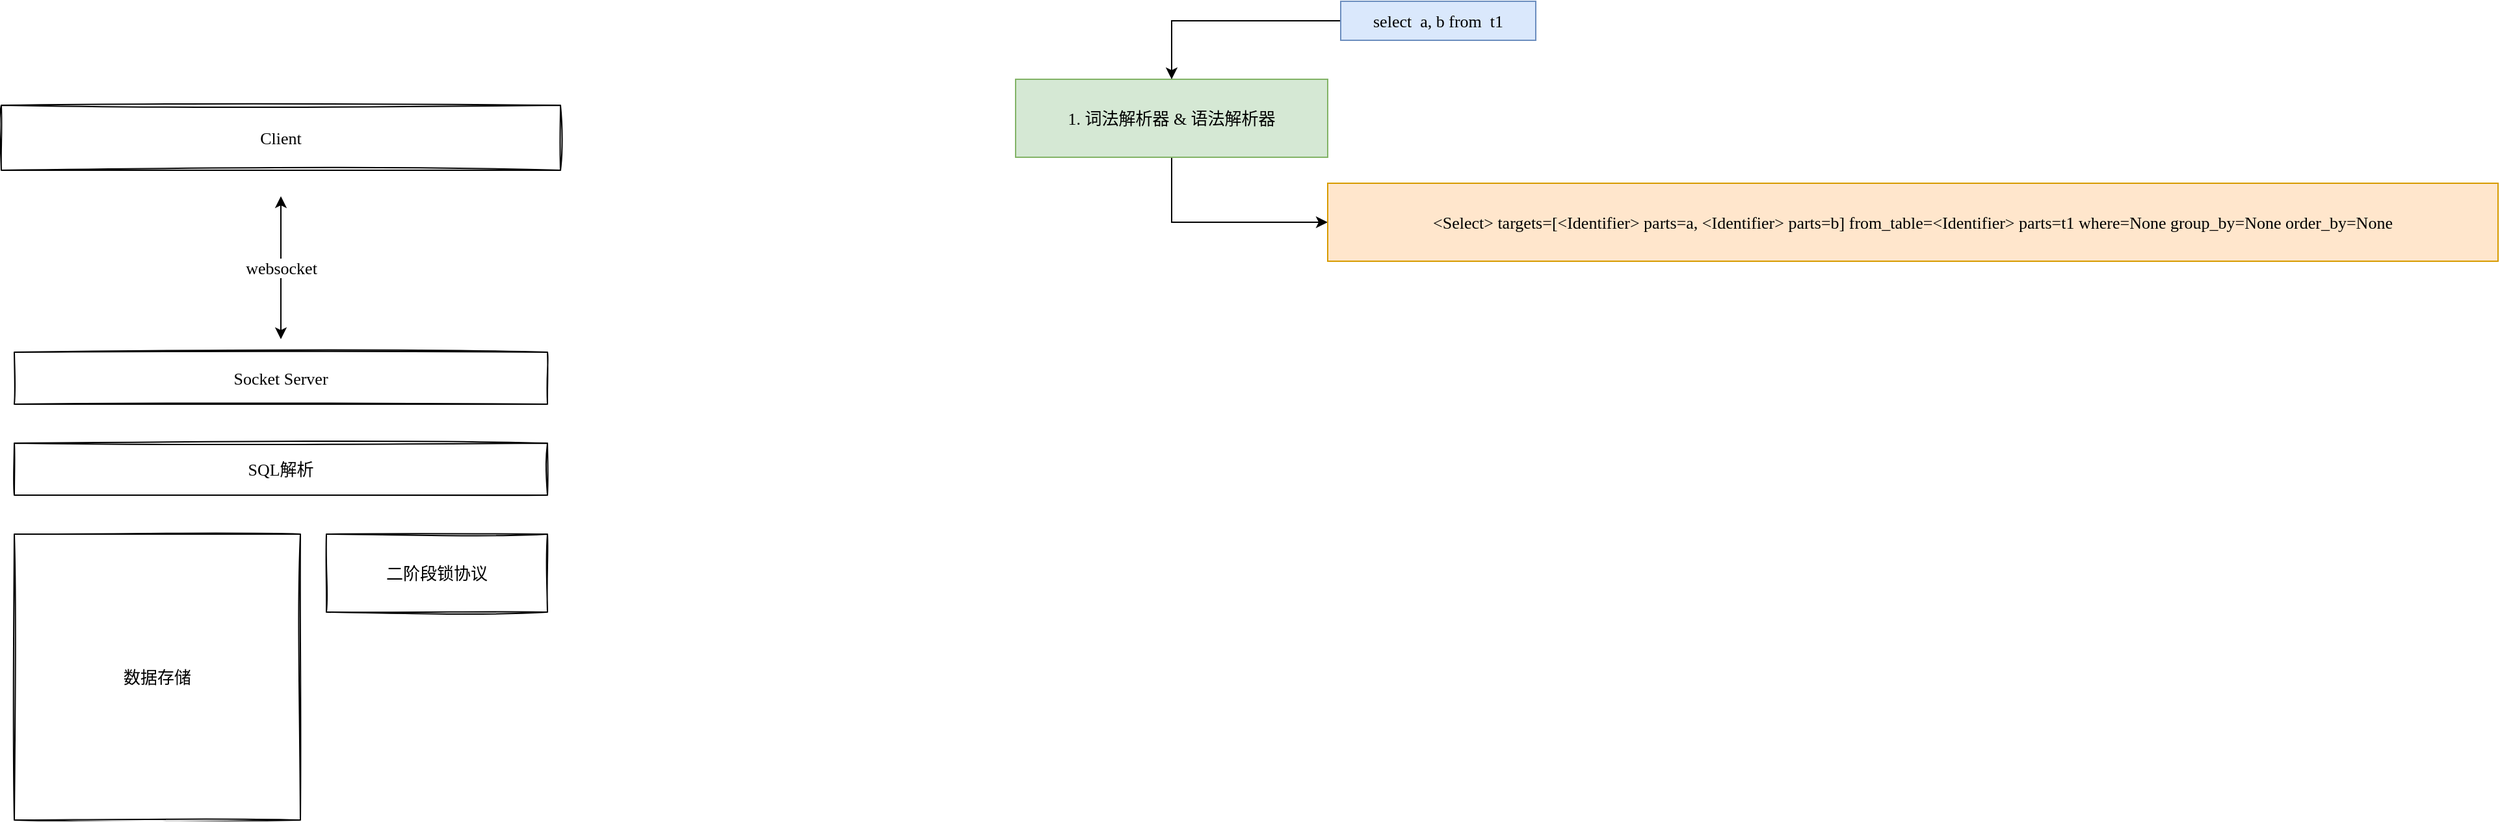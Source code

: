 <mxfile version="24.1.0" type="device" pages="5">
  <diagram id="dRjUJaQfun6qTjOaAgKx" name="数据库开发">
    <mxGraphModel dx="954" dy="1025" grid="1" gridSize="10" guides="1" tooltips="1" connect="1" arrows="1" fold="1" page="0" pageScale="1" pageWidth="827" pageHeight="1169" math="0" shadow="0">
      <root>
        <mxCell id="0" />
        <mxCell id="1" parent="0" />
        <mxCell id="H_44YT4-sEacstK39Qy5-1" value="SQL解析" style="rounded=0;whiteSpace=wrap;html=1;fillColor=none;sketch=1;fontFamily=Comic Sans MS;fontSize=13;" parent="1" vertex="1">
          <mxGeometry x="130" y="150" width="410" height="40" as="geometry" />
        </mxCell>
        <mxCell id="H_44YT4-sEacstK39Qy5-2" value="数据存储" style="rounded=0;whiteSpace=wrap;html=1;fillColor=none;sketch=1;fontFamily=Comic Sans MS;fontSize=13;" parent="1" vertex="1">
          <mxGeometry x="130" y="220" width="220" height="220" as="geometry" />
        </mxCell>
        <mxCell id="H_44YT4-sEacstK39Qy5-3" value="二阶段锁协议" style="rounded=0;whiteSpace=wrap;html=1;fillColor=none;sketch=1;fontFamily=Comic Sans MS;fontSize=13;" parent="1" vertex="1">
          <mxGeometry x="370" y="220" width="170" height="60" as="geometry" />
        </mxCell>
        <mxCell id="H_44YT4-sEacstK39Qy5-4" value="Client" style="rounded=0;whiteSpace=wrap;html=1;fillColor=none;sketch=1;fontFamily=Comic Sans MS;fontSize=13;" parent="1" vertex="1">
          <mxGeometry x="120" y="-110" width="430" height="50" as="geometry" />
        </mxCell>
        <mxCell id="H_44YT4-sEacstK39Qy5-5" value="websocket" style="endArrow=classic;startArrow=classic;html=1;rounded=0;fontFamily=Comic Sans MS;fontSize=13;" parent="1" edge="1">
          <mxGeometry width="50" height="50" relative="1" as="geometry">
            <mxPoint x="335" y="70" as="sourcePoint" />
            <mxPoint x="335" y="-40" as="targetPoint" />
          </mxGeometry>
        </mxCell>
        <mxCell id="H_44YT4-sEacstK39Qy5-6" value="Socket Server" style="rounded=0;whiteSpace=wrap;html=1;fillColor=none;sketch=1;fontFamily=Comic Sans MS;fontSize=13;" parent="1" vertex="1">
          <mxGeometry x="130" y="80" width="410" height="40" as="geometry" />
        </mxCell>
        <mxCell id="KgoowJUu9Do0PuFgUL7W-5" style="edgeStyle=orthogonalEdgeStyle;rounded=0;orthogonalLoop=1;jettySize=auto;html=1;entryX=0;entryY=0.5;entryDx=0;entryDy=0;" edge="1" parent="1" source="KgoowJUu9Do0PuFgUL7W-1" target="KgoowJUu9Do0PuFgUL7W-3">
          <mxGeometry relative="1" as="geometry" />
        </mxCell>
        <mxCell id="KgoowJUu9Do0PuFgUL7W-1" value="1. 词法解析器 &amp;amp; 语法解析器" style="rounded=0;whiteSpace=wrap;html=1;fontFamily=Comic Sans MS;fontSize=13;fillColor=#d5e8d4;strokeColor=#82b366;" vertex="1" parent="1">
          <mxGeometry x="900" y="-130" width="240" height="60" as="geometry" />
        </mxCell>
        <mxCell id="KgoowJUu9Do0PuFgUL7W-4" style="edgeStyle=orthogonalEdgeStyle;rounded=0;orthogonalLoop=1;jettySize=auto;html=1;entryX=0.5;entryY=0;entryDx=0;entryDy=0;" edge="1" parent="1" source="KgoowJUu9Do0PuFgUL7W-2" target="KgoowJUu9Do0PuFgUL7W-1">
          <mxGeometry relative="1" as="geometry" />
        </mxCell>
        <mxCell id="KgoowJUu9Do0PuFgUL7W-2" value="select&amp;nbsp; a, b from&amp;nbsp; t1" style="text;html=1;align=center;verticalAlign=middle;whiteSpace=wrap;rounded=0;fontFamily=Comic Sans MS;fontSize=13;fillColor=#dae8fc;strokeColor=#6c8ebf;" vertex="1" parent="1">
          <mxGeometry x="1150" y="-190" width="150" height="30" as="geometry" />
        </mxCell>
        <mxCell id="KgoowJUu9Do0PuFgUL7W-3" value="&amp;lt;Select&amp;gt; targets=[&amp;lt;Identifier&amp;gt; parts=a, &amp;lt;Identifier&amp;gt; parts=b] from_table=&amp;lt;Identifier&amp;gt; parts=t1 where=None group_by=None order_by=None" style="text;html=1;align=center;verticalAlign=middle;whiteSpace=wrap;rounded=0;fontFamily=Comic Sans MS;fontSize=13;fillColor=#ffe6cc;strokeColor=#d79b00;" vertex="1" parent="1">
          <mxGeometry x="1140" y="-50" width="900" height="60" as="geometry" />
        </mxCell>
      </root>
    </mxGraphModel>
  </diagram>
  <diagram id="KUDCgvloVUbGzgw-fhPB" name="SQL 引擎">
    <mxGraphModel dx="1434" dy="854" grid="1" gridSize="10" guides="1" tooltips="1" connect="1" arrows="1" fold="1" page="0" pageScale="1" pageWidth="827" pageHeight="1169" math="0" shadow="0">
      <root>
        <mxCell id="Y0zHNCzXvbYv9VuNBrtB-0" />
        <mxCell id="Y0zHNCzXvbYv9VuNBrtB-1" parent="Y0zHNCzXvbYv9VuNBrtB-0" />
        <mxCell id="GIn5Uumie6mNdCQZawX6-7" style="edgeStyle=orthogonalEdgeStyle;rounded=0;orthogonalLoop=1;jettySize=auto;html=1;entryX=0;entryY=0.5;entryDx=0;entryDy=0;fontFamily=Comic Sans MS;fontSize=13;fillColor=#dae8fc;strokeColor=#000000;" parent="Y0zHNCzXvbYv9VuNBrtB-1" source="GIn5Uumie6mNdCQZawX6-0" target="GIn5Uumie6mNdCQZawX6-1" edge="1">
          <mxGeometry relative="1" as="geometry" />
        </mxCell>
        <mxCell id="GIn5Uumie6mNdCQZawX6-0" value="query" style="rounded=0;whiteSpace=wrap;html=1;fontFamily=Comic Sans MS;fontSize=13;fillColor=#dae8fc;strokeColor=#6c8ebf;" parent="Y0zHNCzXvbYv9VuNBrtB-1" vertex="1">
          <mxGeometry x="50" y="130" width="90" height="50" as="geometry" />
        </mxCell>
        <mxCell id="GIn5Uumie6mNdCQZawX6-8" style="edgeStyle=orthogonalEdgeStyle;rounded=0;orthogonalLoop=1;jettySize=auto;html=1;entryX=0;entryY=0.5;entryDx=0;entryDy=0;fontFamily=Comic Sans MS;fontSize=13;fillColor=#dae8fc;strokeColor=#000000;" parent="Y0zHNCzXvbYv9VuNBrtB-1" source="GIn5Uumie6mNdCQZawX6-1" target="GIn5Uumie6mNdCQZawX6-2" edge="1">
          <mxGeometry relative="1" as="geometry" />
        </mxCell>
        <mxCell id="GIn5Uumie6mNdCQZawX6-1" value="parser and translator" style="rhombus;whiteSpace=wrap;html=1;fontFamily=Comic Sans MS;fontSize=13;fillColor=#dae8fc;strokeColor=#6c8ebf;" parent="Y0zHNCzXvbYv9VuNBrtB-1" vertex="1">
          <mxGeometry x="220" y="102.5" width="220" height="105" as="geometry" />
        </mxCell>
        <mxCell id="GIn5Uumie6mNdCQZawX6-9" style="edgeStyle=orthogonalEdgeStyle;rounded=0;orthogonalLoop=1;jettySize=auto;html=1;fontFamily=Comic Sans MS;fontSize=13;fillColor=#dae8fc;strokeColor=#000000;entryX=0.5;entryY=0;entryDx=0;entryDy=0;" parent="Y0zHNCzXvbYv9VuNBrtB-1" source="GIn5Uumie6mNdCQZawX6-2" target="GIn5Uumie6mNdCQZawX6-3" edge="1">
          <mxGeometry relative="1" as="geometry">
            <mxPoint x="655" y="230" as="targetPoint" />
          </mxGeometry>
        </mxCell>
        <mxCell id="GIn5Uumie6mNdCQZawX6-2" value="relational-algebra expression" style="rounded=0;whiteSpace=wrap;html=1;fontFamily=Comic Sans MS;fontSize=13;fillColor=#dae8fc;strokeColor=#6c8ebf;" parent="Y0zHNCzXvbYv9VuNBrtB-1" vertex="1">
          <mxGeometry x="570" y="130" width="170" height="50" as="geometry" />
        </mxCell>
        <mxCell id="GIn5Uumie6mNdCQZawX6-10" style="edgeStyle=orthogonalEdgeStyle;rounded=0;orthogonalLoop=1;jettySize=auto;html=1;entryX=0.5;entryY=0;entryDx=0;entryDy=0;fontFamily=Comic Sans MS;fontSize=13;fillColor=#dae8fc;strokeColor=#000000;" parent="Y0zHNCzXvbYv9VuNBrtB-1" source="GIn5Uumie6mNdCQZawX6-3" target="GIn5Uumie6mNdCQZawX6-4" edge="1">
          <mxGeometry relative="1" as="geometry" />
        </mxCell>
        <mxCell id="GIn5Uumie6mNdCQZawX6-3" value="optimizer" style="rhombus;whiteSpace=wrap;html=1;fontFamily=Comic Sans MS;fontSize=13;fillColor=#dae8fc;strokeColor=#6c8ebf;" parent="Y0zHNCzXvbYv9VuNBrtB-1" vertex="1">
          <mxGeometry x="555" y="220" width="200" height="90" as="geometry" />
        </mxCell>
        <mxCell id="GIn5Uumie6mNdCQZawX6-11" style="edgeStyle=orthogonalEdgeStyle;rounded=0;orthogonalLoop=1;jettySize=auto;html=1;entryX=1;entryY=0.5;entryDx=0;entryDy=0;fontFamily=Comic Sans MS;fontSize=13;fillColor=#dae8fc;strokeColor=#000000;" parent="Y0zHNCzXvbYv9VuNBrtB-1" source="GIn5Uumie6mNdCQZawX6-4" target="GIn5Uumie6mNdCQZawX6-5" edge="1">
          <mxGeometry relative="1" as="geometry" />
        </mxCell>
        <mxCell id="GIn5Uumie6mNdCQZawX6-4" value="execution plan" style="rounded=0;whiteSpace=wrap;html=1;fontFamily=Comic Sans MS;fontSize=13;fillColor=#dae8fc;strokeColor=#6c8ebf;" parent="Y0zHNCzXvbYv9VuNBrtB-1" vertex="1">
          <mxGeometry x="570" y="347.5" width="170" height="50" as="geometry" />
        </mxCell>
        <mxCell id="GIn5Uumie6mNdCQZawX6-12" style="edgeStyle=orthogonalEdgeStyle;rounded=0;orthogonalLoop=1;jettySize=auto;html=1;entryX=1;entryY=0.5;entryDx=0;entryDy=0;fontFamily=Comic Sans MS;fontSize=13;fillColor=#dae8fc;strokeColor=#000000;" parent="Y0zHNCzXvbYv9VuNBrtB-1" source="GIn5Uumie6mNdCQZawX6-5" target="GIn5Uumie6mNdCQZawX6-6" edge="1">
          <mxGeometry relative="1" as="geometry" />
        </mxCell>
        <mxCell id="GIn5Uumie6mNdCQZawX6-5" value="evalution engine" style="rhombus;whiteSpace=wrap;html=1;fontFamily=Comic Sans MS;fontSize=13;fillColor=#dae8fc;strokeColor=#6c8ebf;" parent="Y0zHNCzXvbYv9VuNBrtB-1" vertex="1">
          <mxGeometry x="220" y="320" width="220" height="105" as="geometry" />
        </mxCell>
        <mxCell id="GIn5Uumie6mNdCQZawX6-6" value="query&lt;br style=&quot;font-size: 13px;&quot;&gt;output" style="rounded=0;whiteSpace=wrap;html=1;fontFamily=Comic Sans MS;fontSize=13;fillColor=#dae8fc;strokeColor=#6c8ebf;" parent="Y0zHNCzXvbYv9VuNBrtB-1" vertex="1">
          <mxGeometry x="50" y="347.5" width="90" height="50" as="geometry" />
        </mxCell>
        <mxCell id="GIn5Uumie6mNdCQZawX6-15" style="edgeStyle=orthogonalEdgeStyle;rounded=0;orthogonalLoop=1;jettySize=auto;html=1;fontFamily=Comic Sans MS;fontSize=13;fillColor=#dae8fc;strokeColor=#000000;startArrow=none;startFill=0;endArrow=none;endFill=0;" parent="Y0zHNCzXvbYv9VuNBrtB-1" source="GIn5Uumie6mNdCQZawX6-13" edge="1">
          <mxGeometry relative="1" as="geometry">
            <mxPoint x="330" y="427.5" as="targetPoint" />
            <Array as="points">
              <mxPoint x="270" y="487.5" />
              <mxPoint x="331" y="487.5" />
            </Array>
          </mxGeometry>
        </mxCell>
        <mxCell id="GIn5Uumie6mNdCQZawX6-13" value="" style="shape=cylinder3;whiteSpace=wrap;html=1;boundedLbl=1;backgroundOutline=1;size=15;fontFamily=Comic Sans MS;fontSize=13;fillColor=#dae8fc;strokeColor=#6c8ebf;" parent="Y0zHNCzXvbYv9VuNBrtB-1" vertex="1">
          <mxGeometry x="240" y="517.5" width="60" height="60" as="geometry" />
        </mxCell>
        <mxCell id="GIn5Uumie6mNdCQZawX6-16" style="edgeStyle=orthogonalEdgeStyle;rounded=0;orthogonalLoop=1;jettySize=auto;html=1;fontFamily=Comic Sans MS;fontSize=13;fillColor=#dae8fc;strokeColor=#000000;startArrow=none;startFill=0;endArrow=none;endFill=0;" parent="Y0zHNCzXvbYv9VuNBrtB-1" source="GIn5Uumie6mNdCQZawX6-14" edge="1">
          <mxGeometry relative="1" as="geometry">
            <mxPoint x="330" y="427.5" as="targetPoint" />
            <Array as="points">
              <mxPoint x="400" y="487.5" />
              <mxPoint x="331" y="487.5" />
            </Array>
          </mxGeometry>
        </mxCell>
        <mxCell id="GIn5Uumie6mNdCQZawX6-14" value="" style="shape=cylinder3;whiteSpace=wrap;html=1;boundedLbl=1;backgroundOutline=1;size=15;fontFamily=Comic Sans MS;fontSize=13;fillColor=#dae8fc;strokeColor=#6c8ebf;" parent="Y0zHNCzXvbYv9VuNBrtB-1" vertex="1">
          <mxGeometry x="370" y="517.5" width="60" height="60" as="geometry" />
        </mxCell>
        <mxCell id="GIn5Uumie6mNdCQZawX6-17" value="data" style="text;html=1;align=center;verticalAlign=middle;whiteSpace=wrap;rounded=0;fontFamily=Comic Sans MS;fontSize=13;" parent="Y0zHNCzXvbYv9VuNBrtB-1" vertex="1">
          <mxGeometry x="300" y="577.5" width="60" height="30" as="geometry" />
        </mxCell>
        <mxCell id="GIn5Uumie6mNdCQZawX6-20" style="edgeStyle=orthogonalEdgeStyle;rounded=0;orthogonalLoop=1;jettySize=auto;html=1;entryX=1;entryY=0.5;entryDx=0;entryDy=0;fontFamily=Comic Sans MS;fontSize=13;" parent="Y0zHNCzXvbYv9VuNBrtB-1" source="GIn5Uumie6mNdCQZawX6-18" target="GIn5Uumie6mNdCQZawX6-3" edge="1">
          <mxGeometry relative="1" as="geometry">
            <Array as="points">
              <mxPoint x="810" y="265" />
            </Array>
          </mxGeometry>
        </mxCell>
        <mxCell id="GIn5Uumie6mNdCQZawX6-18" value="" style="shape=cylinder3;whiteSpace=wrap;html=1;boundedLbl=1;backgroundOutline=1;size=15;fontFamily=Comic Sans MS;fontSize=13;fillColor=#dae8fc;strokeColor=#6c8ebf;" parent="Y0zHNCzXvbYv9VuNBrtB-1" vertex="1">
          <mxGeometry x="780" y="517.5" width="60" height="60" as="geometry" />
        </mxCell>
        <mxCell id="GIn5Uumie6mNdCQZawX6-19" value="statistics&lt;br style=&quot;font-size: 13px;&quot;&gt;about data" style="text;html=1;align=center;verticalAlign=middle;whiteSpace=wrap;rounded=0;fontFamily=Comic Sans MS;fontSize=13;" parent="Y0zHNCzXvbYv9VuNBrtB-1" vertex="1">
          <mxGeometry x="765" y="587.5" width="90" height="30" as="geometry" />
        </mxCell>
      </root>
    </mxGraphModel>
  </diagram>
  <diagram id="ABX497AlkLTWc7Dk-nD5" name="端对端案例">
    <mxGraphModel dx="1834" dy="1254" grid="1" gridSize="10" guides="1" tooltips="1" connect="1" arrows="1" fold="1" page="0" pageScale="1" pageWidth="827" pageHeight="1169" math="0" shadow="0">
      <root>
        <mxCell id="0" />
        <mxCell id="1" parent="0" />
        <mxCell id="XhRdIPjFPXlzfu53FUqu-1" value="SELECT a,b&amp;nbsp;&lt;div style=&quot;font-size: 13px;&quot;&gt;FROM t1&amp;nbsp;&lt;br style=&quot;font-size: 13px;&quot;&gt;WHERE c &amp;gt; 100&lt;/div&gt;&lt;div style=&quot;font-size: 13px;&quot;&gt;ORDER by a;&lt;/div&gt;" style="rounded=0;whiteSpace=wrap;html=1;fontFamily=Comic Sans MS;fontSize=13;fillColor=#d5e8d4;strokeColor=#82b366;" parent="1" vertex="1">
          <mxGeometry x="-210" y="120" width="200" height="80" as="geometry" />
        </mxCell>
        <mxCell id="XhRdIPjFPXlzfu53FUqu-2" value="Result&lt;div style=&quot;font-size: 13px;&quot;&gt;&lt;br style=&quot;font-size: 13px;&quot;&gt;&lt;/div&gt;&lt;div style=&quot;font-size: 13px;&quot;&gt;target: t1.a, t1.b&lt;/div&gt;" style="rounded=0;whiteSpace=wrap;html=1;fontFamily=Comic Sans MS;fontSize=13;fillColor=#d5e8d4;strokeColor=#82b366;" parent="1" vertex="1">
          <mxGeometry x="110" y="-30" width="120" height="60" as="geometry" />
        </mxCell>
        <mxCell id="XhRdIPjFPXlzfu53FUqu-3" value="Scan&lt;div style=&quot;font-size: 13px;&quot;&gt;&lt;br style=&quot;font-size: 13px;&quot;&gt;relation: t1&lt;/div&gt;" style="rounded=0;whiteSpace=wrap;html=1;fontFamily=Comic Sans MS;fontSize=13;fillColor=#d5e8d4;strokeColor=#82b366;" parent="1" vertex="1">
          <mxGeometry x="110" y="270" width="120" height="60" as="geometry" />
        </mxCell>
        <mxCell id="XhRdIPjFPXlzfu53FUqu-4" value="&lt;div style=&quot;font-size: 13px;&quot;&gt;Filter&lt;/div&gt;&lt;div style=&quot;font-size: 13px;&quot;&gt;&lt;br style=&quot;font-size: 13px;&quot;&gt;condition: t1.c &amp;gt; 100&lt;/div&gt;" style="rounded=0;whiteSpace=wrap;html=1;fontFamily=Comic Sans MS;fontSize=13;fillColor=#d5e8d4;strokeColor=#82b366;" parent="1" vertex="1">
          <mxGeometry x="110" y="170" width="120" height="60" as="geometry" />
        </mxCell>
        <mxCell id="XhRdIPjFPXlzfu53FUqu-5" value="&lt;div style=&quot;font-size: 13px;&quot;&gt;Sort&lt;/div&gt;&lt;div style=&quot;font-size: 13px;&quot;&gt;&lt;br style=&quot;font-size: 13px;&quot;&gt;key: t1.a ASC&lt;/div&gt;" style="rounded=0;whiteSpace=wrap;html=1;fontFamily=Comic Sans MS;fontSize=13;fillColor=#d5e8d4;strokeColor=#82b366;" parent="1" vertex="1">
          <mxGeometry x="110" y="70" width="120" height="60" as="geometry" />
        </mxCell>
        <mxCell id="XhRdIPjFPXlzfu53FUqu-6" value="TableScan&lt;div style=&quot;font-size: 13px;&quot;&gt;table_id: 1001&lt;/div&gt;&lt;div style=&quot;font-size: 13px;&quot;&gt;filter: c &amp;gt; 100&lt;/div&gt;&lt;div style=&quot;font-size: 13px;&quot;&gt;output: a,b&lt;/div&gt;&lt;div style=&quot;font-size: 13px;&quot;&gt;rows: 1000 cost: 50&lt;/div&gt;" style="rounded=0;whiteSpace=wrap;html=1;fontFamily=Comic Sans MS;fontSize=13;fillColor=#d5e8d4;strokeColor=#82b366;" parent="1" vertex="1">
          <mxGeometry x="360" y="210" width="140" height="90" as="geometry" />
        </mxCell>
        <mxCell id="XhRdIPjFPXlzfu53FUqu-7" value="Sort&lt;div style=&quot;font-size: 13px;&quot;&gt;key: t1.a&lt;/div&gt;&lt;div style=&quot;font-size: 13px;&quot;&gt;method: external sort&lt;/div&gt;&lt;div style=&quot;font-size: 13px;&quot;&gt;rows: 1000 cost: 100&lt;/div&gt;" style="rounded=0;whiteSpace=wrap;html=1;fontFamily=Comic Sans MS;fontSize=13;fillColor=#d5e8d4;strokeColor=#82b366;" parent="1" vertex="1">
          <mxGeometry x="350" y="50" width="140" height="90" as="geometry" />
        </mxCell>
        <mxCell id="XhRdIPjFPXlzfu53FUqu-8" value="1.原始SQL语句" style="text;html=1;align=center;verticalAlign=middle;whiteSpace=wrap;rounded=0;fontFamily=Comic Sans MS;fontSize=13;fontStyle=1" parent="1" vertex="1">
          <mxGeometry x="-140" y="360" width="100" height="30" as="geometry" />
        </mxCell>
        <mxCell id="XhRdIPjFPXlzfu53FUqu-9" value="2.逻辑计划" style="text;html=1;align=center;verticalAlign=middle;whiteSpace=wrap;rounded=0;fontFamily=Comic Sans MS;fontSize=13;fontStyle=1" parent="1" vertex="1">
          <mxGeometry x="120" y="360" width="100" height="30" as="geometry" />
        </mxCell>
        <mxCell id="XhRdIPjFPXlzfu53FUqu-10" value="3.物理计划" style="text;html=1;align=center;verticalAlign=middle;whiteSpace=wrap;rounded=0;fontFamily=Comic Sans MS;fontSize=13;fontStyle=1" parent="1" vertex="1">
          <mxGeometry x="370" y="360" width="100" height="30" as="geometry" />
        </mxCell>
      </root>
    </mxGraphModel>
  </diagram>
  <diagram id="jbKu8FA0a9n2mmhqo2Bt" name="词法解析案例">
    <mxGraphModel dx="2474" dy="1214" grid="1" gridSize="10" guides="1" tooltips="1" connect="1" arrows="1" fold="1" page="0" pageScale="1" pageWidth="827" pageHeight="1169" math="0" shadow="0">
      <root>
        <mxCell id="0" />
        <mxCell id="1" parent="0" />
        <mxCell id="p2RhIQAARihok8W2HHOe-1" value="SELECT" style="rounded=0;whiteSpace=wrap;html=1;fontFamily=Comic Sans MS;fontSize=13;fillColor=#e1d5e7;strokeColor=#9673a6;" parent="1" vertex="1">
          <mxGeometry x="-130" y="20" width="90" height="40" as="geometry" />
        </mxCell>
        <mxCell id="p2RhIQAARihok8W2HHOe-2" value="a" style="rounded=0;whiteSpace=wrap;html=1;fontFamily=Comic Sans MS;fontSize=13;fillColor=#e1d5e7;strokeColor=#9673a6;" parent="1" vertex="1">
          <mxGeometry x="-10" y="20" width="40" height="40" as="geometry" />
        </mxCell>
        <mxCell id="p2RhIQAARihok8W2HHOe-3" value="," style="rounded=0;whiteSpace=wrap;html=1;fontFamily=Comic Sans MS;fontSize=13;fillColor=#e1d5e7;strokeColor=#9673a6;" parent="1" vertex="1">
          <mxGeometry x="60" y="20" width="40" height="40" as="geometry" />
        </mxCell>
        <mxCell id="p2RhIQAARihok8W2HHOe-4" value="b" style="rounded=0;whiteSpace=wrap;html=1;fontFamily=Comic Sans MS;fontSize=13;fillColor=#e1d5e7;strokeColor=#9673a6;" parent="1" vertex="1">
          <mxGeometry x="130" y="20" width="40" height="40" as="geometry" />
        </mxCell>
        <mxCell id="p2RhIQAARihok8W2HHOe-5" value="FROM" style="rounded=0;whiteSpace=wrap;html=1;fontFamily=Comic Sans MS;fontSize=13;fillColor=#e1d5e7;strokeColor=#9673a6;" parent="1" vertex="1">
          <mxGeometry x="200" y="20" width="90" height="40" as="geometry" />
        </mxCell>
        <mxCell id="p2RhIQAARihok8W2HHOe-6" value="t1" style="rounded=0;whiteSpace=wrap;html=1;fontFamily=Comic Sans MS;fontSize=13;fillColor=#e1d5e7;strokeColor=#9673a6;" parent="1" vertex="1">
          <mxGeometry x="320" y="20" width="60" height="40" as="geometry" />
        </mxCell>
        <mxCell id="p2RhIQAARihok8W2HHOe-7" value="" style="shape=flexArrow;endArrow=classic;html=1;rounded=0;fontFamily=Comic Sans MS;fontSize=13;fillColor=#ffe6cc;strokeColor=#d79b00;" parent="1" edge="1">
          <mxGeometry width="50" height="50" relative="1" as="geometry">
            <mxPoint x="140" y="80" as="sourcePoint" />
            <mxPoint x="140" y="140" as="targetPoint" />
          </mxGeometry>
        </mxCell>
        <mxCell id="p2RhIQAARihok8W2HHOe-8" value="SELECT" style="rounded=0;whiteSpace=wrap;html=1;fontFamily=Comic Sans MS;fontSize=13;fillColor=#e1d5e7;strokeColor=#9673a6;" parent="1" vertex="1">
          <mxGeometry x="-220" y="170" width="90" height="40" as="geometry" />
        </mxCell>
        <mxCell id="p2RhIQAARihok8W2HHOe-9" value="IDENTIFIER" style="rounded=0;whiteSpace=wrap;html=1;fontFamily=Comic Sans MS;fontSize=13;fillColor=#e1d5e7;strokeColor=#9673a6;" parent="1" vertex="1">
          <mxGeometry x="-90" y="170" width="100" height="40" as="geometry" />
        </mxCell>
        <mxCell id="p2RhIQAARihok8W2HHOe-10" value="COMMA" style="rounded=0;whiteSpace=wrap;html=1;fontFamily=Comic Sans MS;fontSize=13;fillColor=#e1d5e7;strokeColor=#9673a6;" parent="1" vertex="1">
          <mxGeometry x="40" y="170" width="60" height="40" as="geometry" />
        </mxCell>
        <mxCell id="p2RhIQAARihok8W2HHOe-11" value="IDENTIFIER" style="rounded=0;whiteSpace=wrap;html=1;fontFamily=Comic Sans MS;fontSize=13;fillColor=#e1d5e7;strokeColor=#9673a6;" parent="1" vertex="1">
          <mxGeometry x="130" y="170" width="90" height="40" as="geometry" />
        </mxCell>
        <mxCell id="p2RhIQAARihok8W2HHOe-12" value="FROM" style="rounded=0;whiteSpace=wrap;html=1;fontFamily=Comic Sans MS;fontSize=13;fillColor=#e1d5e7;strokeColor=#9673a6;" parent="1" vertex="1">
          <mxGeometry x="250" y="170" width="70" height="40" as="geometry" />
        </mxCell>
        <mxCell id="p2RhIQAARihok8W2HHOe-13" value="IDENTIFIER" style="rounded=0;whiteSpace=wrap;html=1;fontFamily=Comic Sans MS;fontSize=13;fillColor=#e1d5e7;strokeColor=#9673a6;" parent="1" vertex="1">
          <mxGeometry x="350" y="170" width="90" height="40" as="geometry" />
        </mxCell>
        <mxCell id="p2RhIQAARihok8W2HHOe-14" value="直接标记" style="text;html=1;align=center;verticalAlign=middle;whiteSpace=wrap;rounded=0;fontFamily=Comic Sans MS;fontSize=13;" parent="1" vertex="1">
          <mxGeometry x="170" y="100" width="60" height="30" as="geometry" />
        </mxCell>
        <mxCell id="p2RhIQAARihok8W2HHOe-15" value="规则名" style="text;html=1;align=center;verticalAlign=middle;whiteSpace=wrap;rounded=0;fontStyle=1;fontFamily=Comic Sans MS;fontSize=13;fillColor=#f8cecc;strokeColor=#b85450;" parent="1" vertex="1">
          <mxGeometry x="-140" y="270" width="60" height="30" as="geometry" />
        </mxCell>
        <mxCell id="p2RhIQAARihok8W2HHOe-16" value="规则描述" style="text;html=1;align=center;verticalAlign=middle;whiteSpace=wrap;rounded=0;fontStyle=1;fontFamily=Comic Sans MS;fontSize=13;fillColor=#f8cecc;strokeColor=#b85450;" parent="1" vertex="1">
          <mxGeometry x="20" y="270" width="60" height="30" as="geometry" />
        </mxCell>
        <mxCell id="p2RhIQAARihok8W2HHOe-17" value="select:" style="text;html=1;align=center;verticalAlign=middle;whiteSpace=wrap;rounded=0;fontFamily=Comic Sans MS;fontSize=13;" parent="1" vertex="1">
          <mxGeometry x="-140" y="320" width="60" height="30" as="geometry" />
        </mxCell>
        <mxCell id="p2RhIQAARihok8W2HHOe-18" value="select:" style="text;html=1;align=center;verticalAlign=middle;whiteSpace=wrap;rounded=0;fontFamily=Comic Sans MS;fontSize=13;" parent="1" vertex="1">
          <mxGeometry x="-140" y="380" width="60" height="30" as="geometry" />
        </mxCell>
        <mxCell id="p2RhIQAARihok8W2HHOe-19" value="result_columns:" style="text;html=1;align=center;verticalAlign=middle;whiteSpace=wrap;rounded=0;fontFamily=Comic Sans MS;fontSize=13;" parent="1" vertex="1">
          <mxGeometry x="-140" y="443" width="60" height="30" as="geometry" />
        </mxCell>
        <mxCell id="p2RhIQAARihok8W2HHOe-20" value="from_table" style="text;html=1;align=center;verticalAlign=middle;whiteSpace=wrap;rounded=0;fontFamily=Comic Sans MS;fontSize=13;" parent="1" vertex="1">
          <mxGeometry x="-140" y="504" width="60" height="30" as="geometry" />
        </mxCell>
        <mxCell id="p2RhIQAARihok8W2HHOe-21" value="SELECT" style="rounded=0;whiteSpace=wrap;html=1;fontFamily=Comic Sans MS;fontSize=13;fillColor=#e1d5e7;strokeColor=#9673a6;" parent="1" vertex="1">
          <mxGeometry x="20" y="310" width="90" height="40" as="geometry" />
        </mxCell>
        <mxCell id="p2RhIQAARihok8W2HHOe-22" value="SELECT" style="rounded=0;whiteSpace=wrap;html=1;fontFamily=Comic Sans MS;fontSize=13;fillColor=#e1d5e7;strokeColor=#9673a6;" parent="1" vertex="1">
          <mxGeometry x="20" y="375" width="90" height="40" as="geometry" />
        </mxCell>
        <mxCell id="p2RhIQAARihok8W2HHOe-23" value="IDENTIFIER" style="rounded=0;whiteSpace=wrap;html=1;fontFamily=Comic Sans MS;fontSize=13;fillColor=#e1d5e7;strokeColor=#9673a6;" parent="1" vertex="1">
          <mxGeometry x="20" y="435" width="90" height="40" as="geometry" />
        </mxCell>
        <mxCell id="p2RhIQAARihok8W2HHOe-24" value="IDENTIFIER" style="rounded=0;whiteSpace=wrap;html=1;fontFamily=Comic Sans MS;fontSize=13;fillColor=#e1d5e7;strokeColor=#9673a6;" parent="1" vertex="1">
          <mxGeometry x="20" y="500" width="90" height="40" as="geometry" />
        </mxCell>
        <mxCell id="p2RhIQAARihok8W2HHOe-26" value="COMMA" style="rounded=0;whiteSpace=wrap;html=1;fontFamily=Comic Sans MS;fontSize=13;fillColor=#e1d5e7;strokeColor=#9673a6;" parent="1" vertex="1">
          <mxGeometry x="130" y="435" width="60" height="40" as="geometry" />
        </mxCell>
        <mxCell id="p2RhIQAARihok8W2HHOe-27" value="IDENTIFIER" style="rounded=0;whiteSpace=wrap;html=1;fontFamily=Comic Sans MS;fontSize=13;fillColor=#e1d5e7;strokeColor=#9673a6;" parent="1" vertex="1">
          <mxGeometry x="210" y="434" width="90" height="40" as="geometry" />
        </mxCell>
        <mxCell id="p2RhIQAARihok8W2HHOe-28" value="FROM" style="rounded=0;whiteSpace=wrap;html=1;fontFamily=Comic Sans MS;fontSize=13;fillColor=#e1d5e7;strokeColor=#9673a6;" parent="1" vertex="1">
          <mxGeometry x="130" y="375" width="70" height="40" as="geometry" />
        </mxCell>
        <mxCell id="p2RhIQAARihok8W2HHOe-29" value="from_table" style="rounded=0;whiteSpace=wrap;html=1;fontFamily=Comic Sans MS;fontSize=13;fillColor=#e1d5e7;strokeColor=#9673a6;" parent="1" vertex="1">
          <mxGeometry x="219" y="375" width="90" height="40" as="geometry" />
        </mxCell>
        <mxCell id="p2RhIQAARihok8W2HHOe-30" value="result_columns" style="rounded=0;whiteSpace=wrap;html=1;fontFamily=Comic Sans MS;fontSize=13;fillColor=#e1d5e7;strokeColor=#9673a6;" parent="1" vertex="1">
          <mxGeometry x="130" y="310" width="120" height="40" as="geometry" />
        </mxCell>
        <mxCell id="p2RhIQAARihok8W2HHOe-31" value="" style="endArrow=classic;html=1;rounded=0;fontFamily=Comic Sans MS;fontSize=13;" parent="1" edge="1">
          <mxGeometry width="50" height="50" relative="1" as="geometry">
            <mxPoint x="440" y="390" as="sourcePoint" />
            <mxPoint x="380" y="390" as="targetPoint" />
          </mxGeometry>
        </mxCell>
        <mxCell id="p2RhIQAARihok8W2HHOe-32" value="反复匹配" style="text;html=1;align=center;verticalAlign=middle;whiteSpace=wrap;rounded=0;fontFamily=Comic Sans MS;fontSize=13;" parent="1" vertex="1">
          <mxGeometry x="450" y="375" width="60" height="30" as="geometry" />
        </mxCell>
      </root>
    </mxGraphModel>
  </diagram>
  <diagram id="CTGcW1koety5qyBf5zix" name="Nested Loop Join">
    <mxGraphModel dx="1354" dy="1025" grid="1" gridSize="10" guides="1" tooltips="1" connect="1" arrows="1" fold="1" page="0" pageScale="1" pageWidth="827" pageHeight="1169" math="0" shadow="0">
      <root>
        <mxCell id="0" />
        <mxCell id="1" parent="0" />
        <mxCell id="JZsrw4_Gt73lzl-IKX_D-1" value="&lt;b style=&quot;font-size: 13px;&quot;&gt;&lt;i style=&quot;font-size: 13px;&quot;&gt;Simple Nested Loop Join（SNLJ）&lt;/i&gt;&lt;/b&gt;" style="text;html=1;strokeColor=none;fillColor=none;align=center;verticalAlign=middle;whiteSpace=wrap;rounded=0;fontFamily=Comic Sans MS;fontSize=13;" parent="1" vertex="1">
          <mxGeometry x="-130" y="-110" width="240" height="40" as="geometry" />
        </mxCell>
        <mxCell id="JZsrw4_Gt73lzl-IKX_D-2" value="Data&amp;nbsp;&lt;br style=&quot;font-size: 13px;&quot;&gt;Scan" style="rounded=0;whiteSpace=wrap;html=1;fontFamily=Comic Sans MS;fontSize=13;" parent="1" vertex="1">
          <mxGeometry x="100" y="-40" width="80" height="180" as="geometry" />
        </mxCell>
        <mxCell id="JZsrw4_Gt73lzl-IKX_D-10" style="edgeStyle=orthogonalEdgeStyle;rounded=0;orthogonalLoop=1;jettySize=auto;html=1;entryX=0.5;entryY=0;entryDx=0;entryDy=0;fontFamily=Comic Sans MS;fontSize=13;" parent="1" source="JZsrw4_Gt73lzl-IKX_D-4" target="JZsrw4_Gt73lzl-IKX_D-5" edge="1">
          <mxGeometry relative="1" as="geometry" />
        </mxCell>
        <mxCell id="JZsrw4_Gt73lzl-IKX_D-12" style="edgeStyle=orthogonalEdgeStyle;rounded=0;orthogonalLoop=1;jettySize=auto;html=1;entryX=0;entryY=0.5;entryDx=0;entryDy=0;fontFamily=Comic Sans MS;fontSize=13;" parent="1" source="JZsrw4_Gt73lzl-IKX_D-4" target="JZsrw4_Gt73lzl-IKX_D-2" edge="1">
          <mxGeometry relative="1" as="geometry" />
        </mxCell>
        <mxCell id="JZsrw4_Gt73lzl-IKX_D-4" value="r1" style="rounded=0;whiteSpace=wrap;html=1;fontFamily=Comic Sans MS;fontSize=13;" parent="1" vertex="1">
          <mxGeometry x="-40" y="-50" width="50" height="40" as="geometry" />
        </mxCell>
        <mxCell id="JZsrw4_Gt73lzl-IKX_D-11" style="edgeStyle=orthogonalEdgeStyle;rounded=0;orthogonalLoop=1;jettySize=auto;html=1;entryX=0.5;entryY=0;entryDx=0;entryDy=0;fontFamily=Comic Sans MS;fontSize=13;" parent="1" source="JZsrw4_Gt73lzl-IKX_D-5" target="JZsrw4_Gt73lzl-IKX_D-6" edge="1">
          <mxGeometry relative="1" as="geometry" />
        </mxCell>
        <mxCell id="JZsrw4_Gt73lzl-IKX_D-13" style="edgeStyle=orthogonalEdgeStyle;rounded=0;orthogonalLoop=1;jettySize=auto;html=1;entryX=0;entryY=0.5;entryDx=0;entryDy=0;fontFamily=Comic Sans MS;fontSize=13;" parent="1" source="JZsrw4_Gt73lzl-IKX_D-5" target="JZsrw4_Gt73lzl-IKX_D-2" edge="1">
          <mxGeometry relative="1" as="geometry" />
        </mxCell>
        <mxCell id="JZsrw4_Gt73lzl-IKX_D-5" value="r2" style="rounded=0;whiteSpace=wrap;html=1;fontFamily=Comic Sans MS;fontSize=13;" parent="1" vertex="1">
          <mxGeometry x="-40" y="30" width="50" height="40" as="geometry" />
        </mxCell>
        <mxCell id="JZsrw4_Gt73lzl-IKX_D-14" style="edgeStyle=orthogonalEdgeStyle;rounded=0;orthogonalLoop=1;jettySize=auto;html=1;entryX=0;entryY=0.5;entryDx=0;entryDy=0;fontFamily=Comic Sans MS;fontSize=13;" parent="1" source="JZsrw4_Gt73lzl-IKX_D-6" target="JZsrw4_Gt73lzl-IKX_D-2" edge="1">
          <mxGeometry relative="1" as="geometry" />
        </mxCell>
        <mxCell id="JZsrw4_Gt73lzl-IKX_D-6" value="r3" style="rounded=0;whiteSpace=wrap;html=1;fontFamily=Comic Sans MS;fontSize=13;" parent="1" vertex="1">
          <mxGeometry x="-40" y="110" width="50" height="40" as="geometry" />
        </mxCell>
        <mxCell id="JZsrw4_Gt73lzl-IKX_D-16" style="edgeStyle=orthogonalEdgeStyle;rounded=0;orthogonalLoop=1;jettySize=auto;html=1;entryX=0.5;entryY=0;entryDx=0;entryDy=0;fontFamily=Comic Sans MS;fontSize=13;" parent="1" source="JZsrw4_Gt73lzl-IKX_D-7" target="JZsrw4_Gt73lzl-IKX_D-8" edge="1">
          <mxGeometry relative="1" as="geometry" />
        </mxCell>
        <mxCell id="JZsrw4_Gt73lzl-IKX_D-7" value="l1" style="rounded=0;whiteSpace=wrap;html=1;fontFamily=Comic Sans MS;fontSize=13;" parent="1" vertex="1">
          <mxGeometry x="300" y="-50" width="50" height="40" as="geometry" />
        </mxCell>
        <mxCell id="JZsrw4_Gt73lzl-IKX_D-17" style="edgeStyle=orthogonalEdgeStyle;rounded=0;orthogonalLoop=1;jettySize=auto;html=1;entryX=0.5;entryY=0;entryDx=0;entryDy=0;fontFamily=Comic Sans MS;fontSize=13;" parent="1" source="JZsrw4_Gt73lzl-IKX_D-8" target="JZsrw4_Gt73lzl-IKX_D-9" edge="1">
          <mxGeometry relative="1" as="geometry" />
        </mxCell>
        <mxCell id="JZsrw4_Gt73lzl-IKX_D-8" value="l2" style="rounded=0;whiteSpace=wrap;html=1;fontFamily=Comic Sans MS;fontSize=13;" parent="1" vertex="1">
          <mxGeometry x="300" y="30" width="50" height="40" as="geometry" />
        </mxCell>
        <mxCell id="JZsrw4_Gt73lzl-IKX_D-9" value="l3" style="rounded=0;whiteSpace=wrap;html=1;fontFamily=Comic Sans MS;fontSize=13;" parent="1" vertex="1">
          <mxGeometry x="300" y="110" width="50" height="40" as="geometry" />
        </mxCell>
        <mxCell id="JZsrw4_Gt73lzl-IKX_D-19" value="" style="endArrow=classic;html=1;rounded=0;exitX=1;exitY=0.5;exitDx=0;exitDy=0;entryX=0;entryY=1;entryDx=0;entryDy=0;fontFamily=Comic Sans MS;fontSize=13;" parent="1" source="JZsrw4_Gt73lzl-IKX_D-2" target="JZsrw4_Gt73lzl-IKX_D-7" edge="1">
          <mxGeometry width="50" height="50" relative="1" as="geometry">
            <mxPoint x="190" y="40" as="sourcePoint" />
            <mxPoint x="240" y="-10" as="targetPoint" />
          </mxGeometry>
        </mxCell>
        <mxCell id="JZsrw4_Gt73lzl-IKX_D-20" value="" style="endArrow=classic;html=1;rounded=0;exitX=1;exitY=0.5;exitDx=0;exitDy=0;entryX=0;entryY=0.5;entryDx=0;entryDy=0;fontFamily=Comic Sans MS;fontSize=13;" parent="1" source="JZsrw4_Gt73lzl-IKX_D-2" target="JZsrw4_Gt73lzl-IKX_D-8" edge="1">
          <mxGeometry width="50" height="50" relative="1" as="geometry">
            <mxPoint x="190" y="60" as="sourcePoint" />
            <mxPoint x="310" as="targetPoint" />
          </mxGeometry>
        </mxCell>
        <mxCell id="JZsrw4_Gt73lzl-IKX_D-21" value="" style="endArrow=classic;html=1;rounded=0;entryX=0;entryY=0;entryDx=0;entryDy=0;fontFamily=Comic Sans MS;fontSize=13;" parent="1" target="JZsrw4_Gt73lzl-IKX_D-9" edge="1">
          <mxGeometry width="50" height="50" relative="1" as="geometry">
            <mxPoint x="180" y="50" as="sourcePoint" />
            <mxPoint x="310" y="60" as="targetPoint" />
          </mxGeometry>
        </mxCell>
        <mxCell id="JZsrw4_Gt73lzl-IKX_D-23" value="SNLJ就是两层循环全量扫描连接的两张表，得到符合条件的两条记录则输出，这也就是让两张表做笛卡尔积，比较次数是R * S，是比较暴力的算法，会比较耗时" style="text;html=1;strokeColor=none;fillColor=none;align=left;verticalAlign=middle;whiteSpace=wrap;rounded=0;fontFamily=Comic Sans MS;fontSize=13;" parent="1" vertex="1">
          <mxGeometry x="-100" y="170" width="590" height="80" as="geometry" />
        </mxCell>
        <mxCell id="JZsrw4_Gt73lzl-IKX_D-24" value="&lt;b style=&quot;font-size: 13px;&quot;&gt;&lt;i style=&quot;font-size: 13px;&quot;&gt;Index Nested Loop Join（INLJ）&lt;/i&gt;&lt;/b&gt;" style="text;html=1;strokeColor=none;fillColor=none;align=center;verticalAlign=middle;whiteSpace=wrap;rounded=0;fontFamily=Comic Sans MS;fontSize=13;" parent="1" vertex="1">
          <mxGeometry x="-120" y="330" width="230" height="30" as="geometry" />
        </mxCell>
        <mxCell id="JZsrw4_Gt73lzl-IKX_D-25" value="&lt;div style=&quot;color: rgb(212, 212, 212); background-color: rgb(30, 30, 30); font-size: 13px; line-height: 21px;&quot;&gt;Outter Loop&lt;/div&gt;" style="rounded=0;whiteSpace=wrap;html=1;fontFamily=Comic Sans MS;fontSize=13;" parent="1" vertex="1">
          <mxGeometry x="-190" y="110" width="120" height="40" as="geometry" />
        </mxCell>
        <mxCell id="JZsrw4_Gt73lzl-IKX_D-26" value="&lt;div style=&quot;color: rgb(212, 212, 212); background-color: rgb(30, 30, 30); font-size: 13px; line-height: 21px;&quot;&gt;&lt;div style=&quot;line-height: 21px; font-size: 13px;&quot;&gt;Inner Loop&lt;/div&gt;&lt;/div&gt;" style="rounded=0;whiteSpace=wrap;html=1;fontFamily=Comic Sans MS;fontSize=13;" parent="1" vertex="1">
          <mxGeometry x="380" y="110" width="120" height="40" as="geometry" />
        </mxCell>
        <mxCell id="JZsrw4_Gt73lzl-IKX_D-27" value="Index&amp;nbsp;&lt;br style=&quot;font-size: 13px;&quot;&gt;Scan" style="rounded=0;whiteSpace=wrap;html=1;fontFamily=Comic Sans MS;fontSize=13;" parent="1" vertex="1">
          <mxGeometry x="120" y="390" width="80" height="180" as="geometry" />
        </mxCell>
        <mxCell id="JZsrw4_Gt73lzl-IKX_D-28" style="edgeStyle=orthogonalEdgeStyle;rounded=0;orthogonalLoop=1;jettySize=auto;html=1;entryX=0.5;entryY=0;entryDx=0;entryDy=0;fontFamily=Comic Sans MS;fontSize=13;" parent="1" source="JZsrw4_Gt73lzl-IKX_D-30" target="JZsrw4_Gt73lzl-IKX_D-33" edge="1">
          <mxGeometry relative="1" as="geometry" />
        </mxCell>
        <mxCell id="JZsrw4_Gt73lzl-IKX_D-29" style="edgeStyle=orthogonalEdgeStyle;rounded=0;orthogonalLoop=1;jettySize=auto;html=1;entryX=0;entryY=0.5;entryDx=0;entryDy=0;fontFamily=Comic Sans MS;fontSize=13;" parent="1" source="JZsrw4_Gt73lzl-IKX_D-30" target="JZsrw4_Gt73lzl-IKX_D-27" edge="1">
          <mxGeometry relative="1" as="geometry" />
        </mxCell>
        <mxCell id="JZsrw4_Gt73lzl-IKX_D-30" value="r1" style="rounded=0;whiteSpace=wrap;html=1;fontFamily=Comic Sans MS;fontSize=13;" parent="1" vertex="1">
          <mxGeometry x="-20" y="380" width="50" height="40" as="geometry" />
        </mxCell>
        <mxCell id="JZsrw4_Gt73lzl-IKX_D-31" style="edgeStyle=orthogonalEdgeStyle;rounded=0;orthogonalLoop=1;jettySize=auto;html=1;entryX=0.5;entryY=0;entryDx=0;entryDy=0;fontFamily=Comic Sans MS;fontSize=13;" parent="1" source="JZsrw4_Gt73lzl-IKX_D-33" target="JZsrw4_Gt73lzl-IKX_D-35" edge="1">
          <mxGeometry relative="1" as="geometry" />
        </mxCell>
        <mxCell id="JZsrw4_Gt73lzl-IKX_D-32" style="edgeStyle=orthogonalEdgeStyle;rounded=0;orthogonalLoop=1;jettySize=auto;html=1;entryX=0;entryY=0.5;entryDx=0;entryDy=0;fontFamily=Comic Sans MS;fontSize=13;" parent="1" source="JZsrw4_Gt73lzl-IKX_D-33" target="JZsrw4_Gt73lzl-IKX_D-27" edge="1">
          <mxGeometry relative="1" as="geometry" />
        </mxCell>
        <mxCell id="JZsrw4_Gt73lzl-IKX_D-33" value="r2" style="rounded=0;whiteSpace=wrap;html=1;fontFamily=Comic Sans MS;fontSize=13;" parent="1" vertex="1">
          <mxGeometry x="-20" y="460" width="50" height="40" as="geometry" />
        </mxCell>
        <mxCell id="JZsrw4_Gt73lzl-IKX_D-34" style="edgeStyle=orthogonalEdgeStyle;rounded=0;orthogonalLoop=1;jettySize=auto;html=1;entryX=0;entryY=0.5;entryDx=0;entryDy=0;fontFamily=Comic Sans MS;fontSize=13;" parent="1" source="JZsrw4_Gt73lzl-IKX_D-35" target="JZsrw4_Gt73lzl-IKX_D-27" edge="1">
          <mxGeometry relative="1" as="geometry" />
        </mxCell>
        <mxCell id="JZsrw4_Gt73lzl-IKX_D-35" value="r3" style="rounded=0;whiteSpace=wrap;html=1;fontFamily=Comic Sans MS;fontSize=13;" parent="1" vertex="1">
          <mxGeometry x="-20" y="540" width="50" height="40" as="geometry" />
        </mxCell>
        <mxCell id="JZsrw4_Gt73lzl-IKX_D-36" style="edgeStyle=orthogonalEdgeStyle;rounded=0;orthogonalLoop=1;jettySize=auto;html=1;entryX=0.5;entryY=0;entryDx=0;entryDy=0;fontFamily=Comic Sans MS;fontSize=13;" parent="1" source="JZsrw4_Gt73lzl-IKX_D-37" target="JZsrw4_Gt73lzl-IKX_D-39" edge="1">
          <mxGeometry relative="1" as="geometry" />
        </mxCell>
        <mxCell id="JZsrw4_Gt73lzl-IKX_D-37" value="l1" style="rounded=0;whiteSpace=wrap;html=1;fontFamily=Comic Sans MS;fontSize=13;" parent="1" vertex="1">
          <mxGeometry x="320" y="380" width="50" height="40" as="geometry" />
        </mxCell>
        <mxCell id="JZsrw4_Gt73lzl-IKX_D-38" style="edgeStyle=orthogonalEdgeStyle;rounded=0;orthogonalLoop=1;jettySize=auto;html=1;entryX=0.5;entryY=0;entryDx=0;entryDy=0;fontFamily=Comic Sans MS;fontSize=13;" parent="1" source="JZsrw4_Gt73lzl-IKX_D-39" target="JZsrw4_Gt73lzl-IKX_D-40" edge="1">
          <mxGeometry relative="1" as="geometry" />
        </mxCell>
        <mxCell id="JZsrw4_Gt73lzl-IKX_D-39" value="l2" style="rounded=0;whiteSpace=wrap;html=1;fontFamily=Comic Sans MS;fontSize=13;" parent="1" vertex="1">
          <mxGeometry x="320" y="460" width="50" height="40" as="geometry" />
        </mxCell>
        <mxCell id="JZsrw4_Gt73lzl-IKX_D-40" value="l3" style="rounded=0;whiteSpace=wrap;html=1;fontFamily=Comic Sans MS;fontSize=13;" parent="1" vertex="1">
          <mxGeometry x="320" y="540" width="50" height="40" as="geometry" />
        </mxCell>
        <mxCell id="JZsrw4_Gt73lzl-IKX_D-41" value="" style="endArrow=classic;html=1;rounded=0;exitX=1;exitY=0.5;exitDx=0;exitDy=0;entryX=0;entryY=1;entryDx=0;entryDy=0;fontFamily=Comic Sans MS;fontSize=13;" parent="1" source="JZsrw4_Gt73lzl-IKX_D-27" target="JZsrw4_Gt73lzl-IKX_D-37" edge="1">
          <mxGeometry width="50" height="50" relative="1" as="geometry">
            <mxPoint x="210" y="470" as="sourcePoint" />
            <mxPoint x="260" y="420" as="targetPoint" />
          </mxGeometry>
        </mxCell>
        <mxCell id="JZsrw4_Gt73lzl-IKX_D-42" value="" style="endArrow=classic;html=1;rounded=0;exitX=1;exitY=0.5;exitDx=0;exitDy=0;entryX=0;entryY=0.5;entryDx=0;entryDy=0;fontFamily=Comic Sans MS;fontSize=13;" parent="1" source="JZsrw4_Gt73lzl-IKX_D-27" target="JZsrw4_Gt73lzl-IKX_D-39" edge="1">
          <mxGeometry width="50" height="50" relative="1" as="geometry">
            <mxPoint x="210" y="490" as="sourcePoint" />
            <mxPoint x="330" y="430" as="targetPoint" />
          </mxGeometry>
        </mxCell>
        <mxCell id="JZsrw4_Gt73lzl-IKX_D-43" value="" style="endArrow=classic;html=1;rounded=0;entryX=0;entryY=0;entryDx=0;entryDy=0;fontFamily=Comic Sans MS;fontSize=13;" parent="1" target="JZsrw4_Gt73lzl-IKX_D-40" edge="1">
          <mxGeometry width="50" height="50" relative="1" as="geometry">
            <mxPoint x="200" y="480" as="sourcePoint" />
            <mxPoint x="330" y="490" as="targetPoint" />
          </mxGeometry>
        </mxCell>
        <mxCell id="JZsrw4_Gt73lzl-IKX_D-44" value="&lt;div style=&quot;color: rgb(212, 212, 212); background-color: rgb(30, 30, 30); font-size: 13px; line-height: 21px;&quot;&gt;Outter Loop&lt;/div&gt;" style="rounded=0;whiteSpace=wrap;html=1;fontFamily=Comic Sans MS;fontSize=13;" parent="1" vertex="1">
          <mxGeometry x="-170" y="540" width="120" height="40" as="geometry" />
        </mxCell>
        <mxCell id="JZsrw4_Gt73lzl-IKX_D-45" value="&lt;div style=&quot;color: rgb(212, 212, 212); background-color: rgb(30, 30, 30); font-size: 13px; line-height: 21px;&quot;&gt;&lt;div style=&quot;line-height: 21px; font-size: 13px;&quot;&gt;Inner Loop&lt;/div&gt;&lt;/div&gt;" style="rounded=0;whiteSpace=wrap;html=1;fontFamily=Comic Sans MS;fontSize=13;" parent="1" vertex="1">
          <mxGeometry x="400" y="540" width="120" height="40" as="geometry" />
        </mxCell>
        <mxCell id="JZsrw4_Gt73lzl-IKX_D-46" value="&lt;p data-pid=&quot;_vD2gSAY&quot;&gt;INLJ是在SNLJ的基础上做了优化，通过连接条件确定可用的索引，在 Inner Loop 中扫描索引而不去扫描数据本身，从而提高Inner Loop的效率。&lt;/p&gt;&lt;p data-pid=&quot;2xJnyv-r&quot;&gt;而INLJ也有缺点，就是如果扫描的索引是非聚簇索引，并且需要访问非索引的数据，会产生一个回表读取数据的操作，这就多了一次随机的I/O操作。&lt;/p&gt;" style="text;html=1;strokeColor=none;fillColor=none;align=left;verticalAlign=middle;whiteSpace=wrap;rounded=0;fontFamily=Comic Sans MS;fontSize=13;" parent="1" vertex="1">
          <mxGeometry x="-100" y="630" width="590" height="100" as="geometry" />
        </mxCell>
      </root>
    </mxGraphModel>
  </diagram>
</mxfile>
